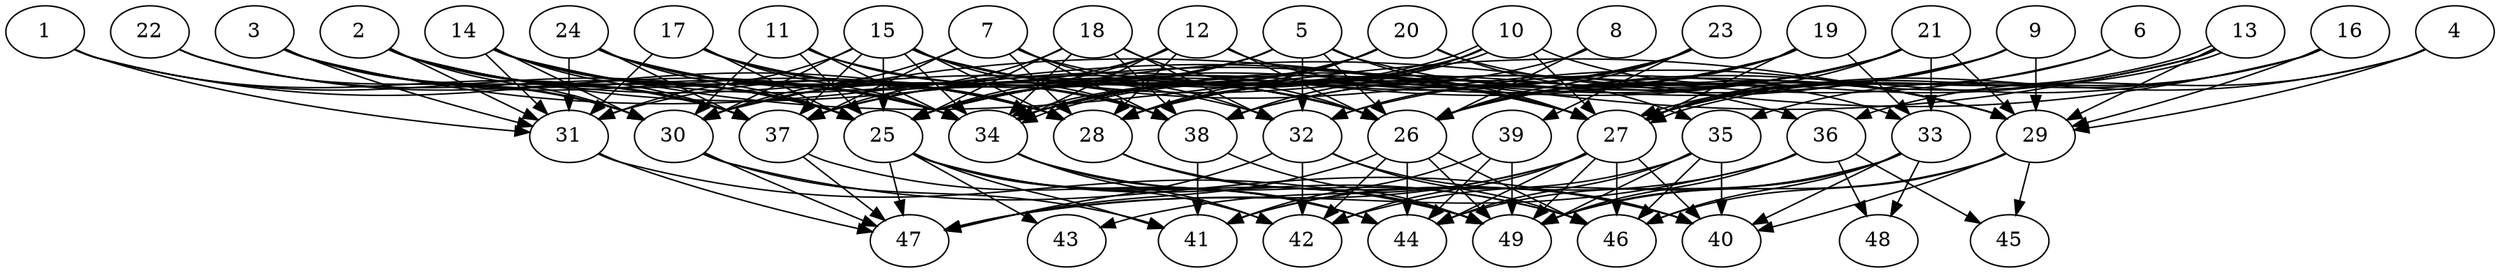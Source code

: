 // DAG (tier=3-complex, mode=data, n=49, ccr=0.521, fat=0.875, density=0.745, regular=0.278, jump=0.203, mindata=4194304, maxdata=33554432)
// DAG automatically generated by daggen at Sun Aug 24 16:33:35 2025
// /home/ermia/Project/Environments/daggen/bin/daggen --dot --ccr 0.521 --fat 0.875 --regular 0.278 --density 0.745 --jump 0.203 --mindata 4194304 --maxdata 33554432 -n 49 
digraph G {
  1 [size="484301800045193199616", alpha="0.17", expect_size="242150900022596599808"]
  1 -> 25 [size ="493363908313088"]
  1 -> 28 [size ="493363908313088"]
  1 -> 31 [size ="493363908313088"]
  1 -> 37 [size ="493363908313088"]
  2 [size="262511823057170112", alpha="0.01", expect_size="131255911528585056"]
  2 -> 25 [size ="5178486662627328"]
  2 -> 27 [size ="5178486662627328"]
  2 -> 28 [size ="5178486662627328"]
  2 -> 30 [size ="5178486662627328"]
  2 -> 31 [size ="5178486662627328"]
  2 -> 32 [size ="5178486662627328"]
  2 -> 37 [size ="5178486662627328"]
  3 [size="31290275028444127428608", alpha="0.01", expect_size="15645137514222063714304"]
  3 -> 27 [size ="7943823275589632"]
  3 -> 28 [size ="7943823275589632"]
  3 -> 30 [size ="7943823275589632"]
  3 -> 31 [size ="7943823275589632"]
  3 -> 34 [size ="7943823275589632"]
  3 -> 37 [size ="7943823275589632"]
  4 [size="778106573084495872", alpha="0.18", expect_size="389053286542247936"]
  4 -> 27 [size ="394304304447488"]
  4 -> 29 [size ="394304304447488"]
  4 -> 36 [size ="394304304447488"]
  5 [size="4968418870499883008", alpha="0.02", expect_size="2484209435249941504"]
  5 -> 25 [size ="2811103373426688"]
  5 -> 26 [size ="2811103373426688"]
  5 -> 27 [size ="2811103373426688"]
  5 -> 29 [size ="2811103373426688"]
  5 -> 30 [size ="2811103373426688"]
  5 -> 31 [size ="2811103373426688"]
  5 -> 32 [size ="2811103373426688"]
  6 [size="3192169333129778036736", alpha="0.08", expect_size="1596084666564889018368"]
  6 -> 27 [size ="1734392024137728"]
  6 -> 38 [size ="1734392024137728"]
  7 [size="575505170255637905408", alpha="0.05", expect_size="287752585127818952704"]
  7 -> 27 [size ="553506603794432"]
  7 -> 28 [size ="553506603794432"]
  7 -> 30 [size ="553506603794432"]
  7 -> 32 [size ="553506603794432"]
  7 -> 37 [size ="553506603794432"]
  7 -> 38 [size ="553506603794432"]
  8 [size="10998790577530032128", alpha="0.17", expect_size="5499395288765016064"]
  8 -> 26 [size ="5346143974195200"]
  8 -> 34 [size ="5346143974195200"]
  9 [size="17400846703739571011584", alpha="0.09", expect_size="8700423351869785505792"]
  9 -> 26 [size ="5372011178098688"]
  9 -> 27 [size ="5372011178098688"]
  9 -> 28 [size ="5372011178098688"]
  9 -> 29 [size ="5372011178098688"]
  9 -> 34 [size ="5372011178098688"]
  10 [size="2822484317516200935424", alpha="0.05", expect_size="1411242158758100467712"]
  10 -> 27 [size ="1597758041489408"]
  10 -> 28 [size ="1597758041489408"]
  10 -> 33 [size ="1597758041489408"]
  10 -> 34 [size ="1597758041489408"]
  10 -> 34 [size ="1597758041489408"]
  10 -> 37 [size ="1597758041489408"]
  10 -> 38 [size ="1597758041489408"]
  11 [size="1542727078098812010496", alpha="0.07", expect_size="771363539049406005248"]
  11 -> 25 [size ="1068110182350848"]
  11 -> 26 [size ="1068110182350848"]
  11 -> 30 [size ="1068110182350848"]
  11 -> 34 [size ="1068110182350848"]
  11 -> 38 [size ="1068110182350848"]
  12 [size="35541817524801857650688", alpha="0.09", expect_size="17770908762400928825344"]
  12 -> 25 [size ="8648014495219712"]
  12 -> 26 [size ="8648014495219712"]
  12 -> 27 [size ="8648014495219712"]
  12 -> 28 [size ="8648014495219712"]
  12 -> 30 [size ="8648014495219712"]
  12 -> 34 [size ="8648014495219712"]
  13 [size="6997787274221071630336", alpha="0.17", expect_size="3498893637110535815168"]
  13 -> 26 [size ="2926827618172928"]
  13 -> 27 [size ="2926827618172928"]
  13 -> 27 [size ="2926827618172928"]
  13 -> 29 [size ="2926827618172928"]
  13 -> 30 [size ="2926827618172928"]
  13 -> 32 [size ="2926827618172928"]
  14 [size="237697328445695776", alpha="0.17", expect_size="118848664222847888"]
  14 -> 25 [size ="5118220260343808"]
  14 -> 26 [size ="5118220260343808"]
  14 -> 29 [size ="5118220260343808"]
  14 -> 30 [size ="5118220260343808"]
  14 -> 31 [size ="5118220260343808"]
  14 -> 34 [size ="5118220260343808"]
  14 -> 37 [size ="5118220260343808"]
  15 [size="596353370527088000", alpha="0.16", expect_size="298176685263544000"]
  15 -> 25 [size ="287864847859712"]
  15 -> 26 [size ="287864847859712"]
  15 -> 28 [size ="287864847859712"]
  15 -> 29 [size ="287864847859712"]
  15 -> 30 [size ="287864847859712"]
  15 -> 31 [size ="287864847859712"]
  15 -> 34 [size ="287864847859712"]
  15 -> 36 [size ="287864847859712"]
  15 -> 37 [size ="287864847859712"]
  15 -> 38 [size ="287864847859712"]
  16 [size="48143874276346808", alpha="0.00", expect_size="24071937138173404"]
  16 -> 25 [size ="1243244352503808"]
  16 -> 26 [size ="1243244352503808"]
  16 -> 27 [size ="1243244352503808"]
  16 -> 29 [size ="1243244352503808"]
  16 -> 35 [size ="1243244352503808"]
  17 [size="645617940654539008", alpha="0.09", expect_size="322808970327269504"]
  17 -> 25 [size ="493878700408832"]
  17 -> 26 [size ="493878700408832"]
  17 -> 28 [size ="493878700408832"]
  17 -> 31 [size ="493878700408832"]
  17 -> 34 [size ="493878700408832"]
  18 [size="299804094588343744", alpha="0.19", expect_size="149902047294171872"]
  18 -> 25 [size ="4766828542820352"]
  18 -> 26 [size ="4766828542820352"]
  18 -> 32 [size ="4766828542820352"]
  18 -> 34 [size ="4766828542820352"]
  18 -> 37 [size ="4766828542820352"]
  18 -> 38 [size ="4766828542820352"]
  19 [size="781561004308079488", alpha="0.06", expect_size="390780502154039744"]
  19 -> 25 [size ="1512109305233408"]
  19 -> 26 [size ="1512109305233408"]
  19 -> 27 [size ="1512109305233408"]
  19 -> 28 [size ="1512109305233408"]
  19 -> 33 [size ="1512109305233408"]
  19 -> 37 [size ="1512109305233408"]
  20 [size="181681557929442934784", alpha="0.11", expect_size="90840778964721467392"]
  20 -> 25 [size ="256623968780288"]
  20 -> 28 [size ="256623968780288"]
  20 -> 29 [size ="256623968780288"]
  20 -> 34 [size ="256623968780288"]
  20 -> 35 [size ="256623968780288"]
  20 -> 37 [size ="256623968780288"]
  21 [size="4461912329857541120", alpha="0.05", expect_size="2230956164928770560"]
  21 -> 25 [size ="3340025911574528"]
  21 -> 26 [size ="3340025911574528"]
  21 -> 27 [size ="3340025911574528"]
  21 -> 28 [size ="3340025911574528"]
  21 -> 29 [size ="3340025911574528"]
  21 -> 33 [size ="3340025911574528"]
  21 -> 34 [size ="3340025911574528"]
  21 -> 38 [size ="3340025911574528"]
  22 [size="141763704957448486912", alpha="0.02", expect_size="70881852478724243456"]
  22 -> 25 [size ="217503720538112"]
  22 -> 30 [size ="217503720538112"]
  22 -> 34 [size ="217503720538112"]
  23 [size="3020193850726027362304", alpha="0.13", expect_size="1510096925363013681152"]
  23 -> 25 [size ="1671526243893248"]
  23 -> 26 [size ="1671526243893248"]
  23 -> 28 [size ="1671526243893248"]
  23 -> 32 [size ="1671526243893248"]
  23 -> 34 [size ="1671526243893248"]
  23 -> 39 [size ="1671526243893248"]
  24 [size="230522321541429280", alpha="0.18", expect_size="115261160770714640"]
  24 -> 25 [size ="5883788575899648"]
  24 -> 26 [size ="5883788575899648"]
  24 -> 28 [size ="5883788575899648"]
  24 -> 31 [size ="5883788575899648"]
  24 -> 34 [size ="5883788575899648"]
  24 -> 37 [size ="5883788575899648"]
  24 -> 38 [size ="5883788575899648"]
  25 [size="6137053549657262080", alpha="0.12", expect_size="3068526774828631040"]
  25 -> 41 [size ="7840901766316032"]
  25 -> 42 [size ="7840901766316032"]
  25 -> 43 [size ="7840901766316032"]
  25 -> 44 [size ="7840901766316032"]
  25 -> 46 [size ="7840901766316032"]
  25 -> 47 [size ="7840901766316032"]
  25 -> 49 [size ="7840901766316032"]
  26 [size="6411466687673300", alpha="0.09", expect_size="3205733343836650"]
  26 -> 42 [size ="469345973043200"]
  26 -> 44 [size ="469345973043200"]
  26 -> 46 [size ="469345973043200"]
  26 -> 47 [size ="469345973043200"]
  26 -> 49 [size ="469345973043200"]
  27 [size="654304800464644866048", alpha="0.04", expect_size="327152400232322433024"]
  27 -> 40 [size ="602943648694272"]
  27 -> 42 [size ="602943648694272"]
  27 -> 43 [size ="602943648694272"]
  27 -> 44 [size ="602943648694272"]
  27 -> 46 [size ="602943648694272"]
  27 -> 47 [size ="602943648694272"]
  27 -> 49 [size ="602943648694272"]
  28 [size="68532574110821424", alpha="0.19", expect_size="34266287055410712"]
  28 -> 40 [size ="1843653509120000"]
  28 -> 49 [size ="1843653509120000"]
  29 [size="26236282529627733229568", alpha="0.18", expect_size="13118141264813866614784"]
  29 -> 40 [size ="7063579752660992"]
  29 -> 45 [size ="7063579752660992"]
  29 -> 46 [size ="7063579752660992"]
  29 -> 49 [size ="7063579752660992"]
  30 [size="25409694724484235264000", alpha="0.04", expect_size="12704847362242117632000"]
  30 -> 40 [size ="6914428423372800"]
  30 -> 41 [size ="6914428423372800"]
  30 -> 47 [size ="6914428423372800"]
  31 [size="8868632400276756627456", alpha="0.07", expect_size="4434316200138378313728"]
  31 -> 47 [size ="3427633849171968"]
  31 -> 49 [size ="3427633849171968"]
  32 [size="5336974082850059976704", alpha="0.08", expect_size="2668487041425029988352"]
  32 -> 40 [size ="2443168289128448"]
  32 -> 42 [size ="2443168289128448"]
  32 -> 46 [size ="2443168289128448"]
  32 -> 47 [size ="2443168289128448"]
  33 [size="175328073955211968", alpha="0.15", expect_size="87664036977605984"]
  33 -> 40 [size ="4117498114867200"]
  33 -> 42 [size ="4117498114867200"]
  33 -> 44 [size ="4117498114867200"]
  33 -> 46 [size ="4117498114867200"]
  33 -> 48 [size ="4117498114867200"]
  33 -> 49 [size ="4117498114867200"]
  34 [size="9613679157993281536", alpha="0.17", expect_size="4806839578996640768"]
  34 -> 42 [size ="5117391465873408"]
  34 -> 44 [size ="5117391465873408"]
  34 -> 46 [size ="5117391465873408"]
  35 [size="5374625469197008896", alpha="0.15", expect_size="2687312734598504448"]
  35 -> 40 [size ="1861854934597632"]
  35 -> 41 [size ="1861854934597632"]
  35 -> 44 [size ="1861854934597632"]
  35 -> 46 [size ="1861854934597632"]
  35 -> 49 [size ="1861854934597632"]
  36 [size="6573741962817622016", alpha="0.07", expect_size="3286870981408811008"]
  36 -> 41 [size ="2490928560340992"]
  36 -> 45 [size ="2490928560340992"]
  36 -> 47 [size ="2490928560340992"]
  36 -> 48 [size ="2490928560340992"]
  36 -> 49 [size ="2490928560340992"]
  37 [size="116681277368227069952", alpha="0.18", expect_size="58340638684113534976"]
  37 -> 44 [size ="191025247158272"]
  37 -> 47 [size ="191025247158272"]
  38 [size="826316059028444928", alpha="0.15", expect_size="413158029514222464"]
  38 -> 41 [size ="845753559810048"]
  38 -> 49 [size ="845753559810048"]
  39 [size="1384179783191926272", alpha="0.12", expect_size="692089891595963136"]
  39 -> 41 [size ="502931015073792"]
  39 -> 44 [size ="502931015073792"]
  39 -> 49 [size ="502931015073792"]
  40 [size="4546470349975372955648", alpha="0.01", expect_size="2273235174987686477824"]
  41 [size="26354618118431334400", alpha="0.14", expect_size="13177309059215667200"]
  42 [size="6190324300762614595584", alpha="0.17", expect_size="3095162150381307297792"]
  43 [size="17330644965716998144", alpha="0.08", expect_size="8665322482858499072"]
  44 [size="6088355967006494687232", alpha="0.10", expect_size="3044177983503247343616"]
  45 [size="40043717902674320", alpha="0.07", expect_size="20021858951337160"]
  46 [size="1126055321966701824", alpha="0.06", expect_size="563027660983350912"]
  47 [size="4143367345861033984000", alpha="0.17", expect_size="2071683672930516992000"]
  48 [size="10673248875074416640", alpha="0.12", expect_size="5336624437537208320"]
  49 [size="13359486353314363392", alpha="0.05", expect_size="6679743176657181696"]
}